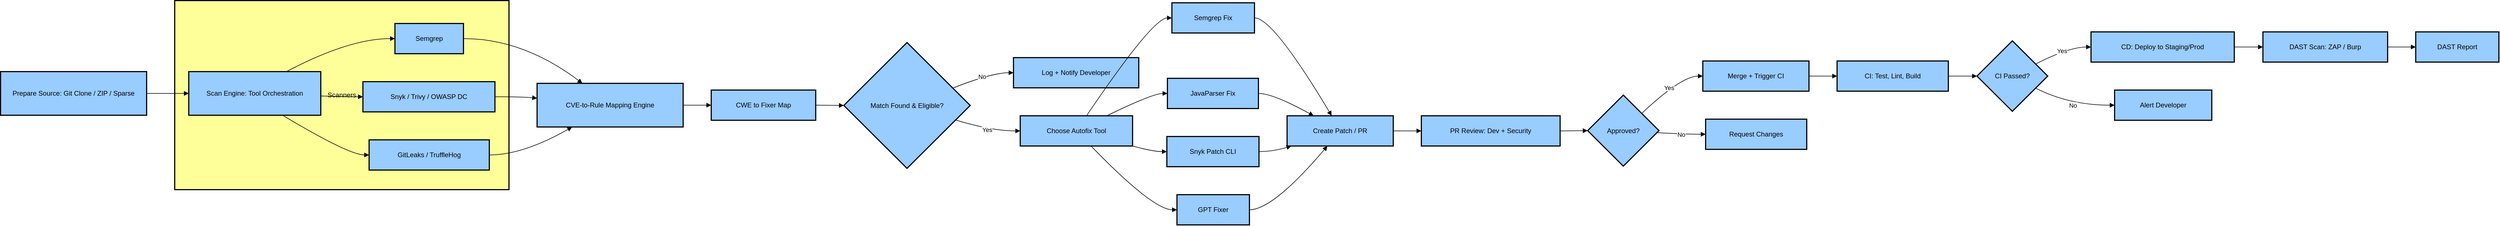<mxfile version="28.0.4">
  <diagram name="Page-1" id="cEl0S44pI7hcpEX29Bqx">
    <mxGraphModel dx="1011" dy="501" grid="1" gridSize="10" guides="1" tooltips="1" connect="1" arrows="1" fold="1" page="1" pageScale="1" pageWidth="850" pageHeight="1100" math="0" shadow="0">
      <root>
        <mxCell id="0" />
        <mxCell id="1" parent="0" />
        <mxCell id="V6-zpz9xi5ae2D4FIiN9-1" value="Scanners" style="whiteSpace=wrap;strokeWidth=2;fillColor=#FFFF99;" vertex="1" parent="1">
          <mxGeometry x="330" y="20" width="595" height="338" as="geometry" />
        </mxCell>
        <mxCell id="V6-zpz9xi5ae2D4FIiN9-2" value="Semgrep" style="whiteSpace=wrap;strokeWidth=2;fillColor=#99CCFF;" vertex="1" parent="1">
          <mxGeometry x="722" y="61" width="122" height="54" as="geometry" />
        </mxCell>
        <mxCell id="V6-zpz9xi5ae2D4FIiN9-3" value="Scan Engine: Tool Orchestration" style="whiteSpace=wrap;strokeWidth=2;fillColor=#99CCFF;" vertex="1" parent="1">
          <mxGeometry x="355" y="147" width="235" height="78" as="geometry" />
        </mxCell>
        <mxCell id="V6-zpz9xi5ae2D4FIiN9-4" value="Snyk / Trivy / OWASP DC" style="whiteSpace=wrap;strokeWidth=2;fillColor=#99CCFF;" vertex="1" parent="1">
          <mxGeometry x="665" y="165" width="235" height="54" as="geometry" />
        </mxCell>
        <mxCell id="V6-zpz9xi5ae2D4FIiN9-5" value="GitLeaks / TruffleHog" style="whiteSpace=wrap;strokeWidth=2;fillColor=#99CCFF;" vertex="1" parent="1">
          <mxGeometry x="676" y="269" width="214" height="54" as="geometry" />
        </mxCell>
        <mxCell id="V6-zpz9xi5ae2D4FIiN9-6" value="Prepare Source: Git Clone / ZIP / Sparse" style="whiteSpace=wrap;strokeWidth=2;fillColor=#99CCFF;" vertex="1" parent="1">
          <mxGeometry x="20" y="147" width="260" height="78" as="geometry" />
        </mxCell>
        <mxCell id="V6-zpz9xi5ae2D4FIiN9-7" value="CVE-to-Rule Mapping Engine" style="whiteSpace=wrap;strokeWidth=2;fillColor=#99CCFF;" vertex="1" parent="1">
          <mxGeometry x="975" y="168" width="260" height="78" as="geometry" />
        </mxCell>
        <mxCell id="V6-zpz9xi5ae2D4FIiN9-8" value="CWE to Fixer Map" style="whiteSpace=wrap;strokeWidth=2;fillColor=#99CCFF;" vertex="1" parent="1">
          <mxGeometry x="1285" y="180" width="186" height="54" as="geometry" />
        </mxCell>
        <mxCell id="V6-zpz9xi5ae2D4FIiN9-9" value="Match Found &amp; Eligible?" style="rhombus;strokeWidth=2;whiteSpace=wrap;fillColor=#99CCFF;" vertex="1" parent="1">
          <mxGeometry x="1521" y="95" width="225" height="225" as="geometry" />
        </mxCell>
        <mxCell id="V6-zpz9xi5ae2D4FIiN9-10" value="Log + Notify Developer" style="whiteSpace=wrap;strokeWidth=2;fillColor=#99CCFF;" vertex="1" parent="1">
          <mxGeometry x="1823" y="122" width="223" height="54" as="geometry" />
        </mxCell>
        <mxCell id="V6-zpz9xi5ae2D4FIiN9-11" value="Choose Autofix Tool" style="whiteSpace=wrap;strokeWidth=2;fillColor=#99CCFF;" vertex="1" parent="1">
          <mxGeometry x="1835" y="226" width="200" height="54" as="geometry" />
        </mxCell>
        <mxCell id="V6-zpz9xi5ae2D4FIiN9-12" value="Semgrep Fix" style="whiteSpace=wrap;strokeWidth=2;fillColor=#99CCFF;" vertex="1" parent="1">
          <mxGeometry x="2105" y="24" width="147" height="54" as="geometry" />
        </mxCell>
        <mxCell id="V6-zpz9xi5ae2D4FIiN9-13" value="JavaParser Fix" style="whiteSpace=wrap;strokeWidth=2;fillColor=#99CCFF;" vertex="1" parent="1">
          <mxGeometry x="2097" y="159" width="162" height="54" as="geometry" />
        </mxCell>
        <mxCell id="V6-zpz9xi5ae2D4FIiN9-14" value="Snyk Patch CLI" style="whiteSpace=wrap;strokeWidth=2;fillColor=#99CCFF;" vertex="1" parent="1">
          <mxGeometry x="2096" y="263" width="164" height="54" as="geometry" />
        </mxCell>
        <mxCell id="V6-zpz9xi5ae2D4FIiN9-15" value="GPT Fixer" style="whiteSpace=wrap;strokeWidth=2;fillColor=#99CCFF;" vertex="1" parent="1">
          <mxGeometry x="2114" y="367" width="129" height="54" as="geometry" />
        </mxCell>
        <mxCell id="V6-zpz9xi5ae2D4FIiN9-16" value="Create Patch / PR" style="whiteSpace=wrap;strokeWidth=2;fillColor=#99CCFF;" vertex="1" parent="1">
          <mxGeometry x="2310" y="226" width="189" height="54" as="geometry" />
        </mxCell>
        <mxCell id="V6-zpz9xi5ae2D4FIiN9-17" value="PR Review: Dev + Security" style="whiteSpace=wrap;strokeWidth=2;fillColor=#99CCFF;" vertex="1" parent="1">
          <mxGeometry x="2549" y="226" width="247" height="54" as="geometry" />
        </mxCell>
        <mxCell id="V6-zpz9xi5ae2D4FIiN9-18" value="Approved?" style="rhombus;strokeWidth=2;whiteSpace=wrap;fillColor=#99CCFF;" vertex="1" parent="1">
          <mxGeometry x="2845" y="189" width="127" height="127" as="geometry" />
        </mxCell>
        <mxCell id="V6-zpz9xi5ae2D4FIiN9-19" value="Merge + Trigger CI" style="whiteSpace=wrap;strokeWidth=2;fillColor=#99CCFF;" vertex="1" parent="1">
          <mxGeometry x="3050" y="128" width="189" height="54" as="geometry" />
        </mxCell>
        <mxCell id="V6-zpz9xi5ae2D4FIiN9-20" value="Request Changes" style="whiteSpace=wrap;strokeWidth=2;fillColor=#99CCFF;" vertex="1" parent="1">
          <mxGeometry x="3055" y="232" width="180" height="54" as="geometry" />
        </mxCell>
        <mxCell id="V6-zpz9xi5ae2D4FIiN9-21" value="CI: Test, Lint, Build" style="whiteSpace=wrap;strokeWidth=2;fillColor=#99CCFF;" vertex="1" parent="1">
          <mxGeometry x="3289" y="128" width="198" height="54" as="geometry" />
        </mxCell>
        <mxCell id="V6-zpz9xi5ae2D4FIiN9-22" value="CI Passed?" style="rhombus;strokeWidth=2;whiteSpace=wrap;fillColor=#99CCFF;" vertex="1" parent="1">
          <mxGeometry x="3538" y="92" width="126" height="126" as="geometry" />
        </mxCell>
        <mxCell id="V6-zpz9xi5ae2D4FIiN9-23" value="CD: Deploy to Staging/Prod" style="whiteSpace=wrap;strokeWidth=2;fillColor=#99CCFF;" vertex="1" parent="1">
          <mxGeometry x="3741" y="76" width="255" height="54" as="geometry" />
        </mxCell>
        <mxCell id="V6-zpz9xi5ae2D4FIiN9-24" value="Alert Developer" style="whiteSpace=wrap;strokeWidth=2;fillColor=#99CCFF;" vertex="1" parent="1">
          <mxGeometry x="3783" y="180" width="173" height="54" as="geometry" />
        </mxCell>
        <mxCell id="V6-zpz9xi5ae2D4FIiN9-25" value="DAST Scan: ZAP / Burp" style="whiteSpace=wrap;strokeWidth=2;fillColor=#99CCFF;" vertex="1" parent="1">
          <mxGeometry x="4047" y="76" width="222" height="54" as="geometry" />
        </mxCell>
        <mxCell id="V6-zpz9xi5ae2D4FIiN9-26" value="DAST Report" style="whiteSpace=wrap;strokeWidth=2;fillColor=#99CCFF;" vertex="1" parent="1">
          <mxGeometry x="4319" y="76" width="148" height="54" as="geometry" />
        </mxCell>
        <mxCell id="V6-zpz9xi5ae2D4FIiN9-27" value="" style="curved=1;startArrow=none;endArrow=block;exitX=1;exitY=0.5;entryX=0;entryY=0.5;rounded=0;" edge="1" parent="1" source="V6-zpz9xi5ae2D4FIiN9-6" target="V6-zpz9xi5ae2D4FIiN9-3">
          <mxGeometry relative="1" as="geometry">
            <Array as="points" />
          </mxGeometry>
        </mxCell>
        <mxCell id="V6-zpz9xi5ae2D4FIiN9-28" value="" style="curved=1;startArrow=none;endArrow=block;exitX=0.74;exitY=0;entryX=0;entryY=0.5;rounded=0;" edge="1" parent="1" source="V6-zpz9xi5ae2D4FIiN9-3" target="V6-zpz9xi5ae2D4FIiN9-2">
          <mxGeometry relative="1" as="geometry">
            <Array as="points">
              <mxPoint x="640" y="88" />
            </Array>
          </mxGeometry>
        </mxCell>
        <mxCell id="V6-zpz9xi5ae2D4FIiN9-29" value="" style="curved=1;startArrow=none;endArrow=block;exitX=1;exitY=0.56;entryX=0;entryY=0.5;rounded=0;" edge="1" parent="1" source="V6-zpz9xi5ae2D4FIiN9-3" target="V6-zpz9xi5ae2D4FIiN9-4">
          <mxGeometry relative="1" as="geometry">
            <Array as="points">
              <mxPoint x="640" y="192" />
            </Array>
          </mxGeometry>
        </mxCell>
        <mxCell id="V6-zpz9xi5ae2D4FIiN9-30" value="" style="curved=1;startArrow=none;endArrow=block;exitX=0.71;exitY=1;entryX=0;entryY=0.5;rounded=0;" edge="1" parent="1" source="V6-zpz9xi5ae2D4FIiN9-3" target="V6-zpz9xi5ae2D4FIiN9-5">
          <mxGeometry relative="1" as="geometry">
            <Array as="points">
              <mxPoint x="640" y="296" />
            </Array>
          </mxGeometry>
        </mxCell>
        <mxCell id="V6-zpz9xi5ae2D4FIiN9-31" value="" style="curved=1;startArrow=none;endArrow=block;exitX=1;exitY=0.5;entryX=0.31;entryY=0;rounded=0;" edge="1" parent="1" source="V6-zpz9xi5ae2D4FIiN9-2" target="V6-zpz9xi5ae2D4FIiN9-7">
          <mxGeometry relative="1" as="geometry">
            <Array as="points">
              <mxPoint x="950" y="88" />
            </Array>
          </mxGeometry>
        </mxCell>
        <mxCell id="V6-zpz9xi5ae2D4FIiN9-32" value="" style="curved=1;startArrow=none;endArrow=block;exitX=1;exitY=0.5;entryX=0;entryY=0.34;rounded=0;" edge="1" parent="1" source="V6-zpz9xi5ae2D4FIiN9-4" target="V6-zpz9xi5ae2D4FIiN9-7">
          <mxGeometry relative="1" as="geometry">
            <Array as="points">
              <mxPoint x="950" y="192" />
            </Array>
          </mxGeometry>
        </mxCell>
        <mxCell id="V6-zpz9xi5ae2D4FIiN9-33" value="" style="curved=1;startArrow=none;endArrow=block;exitX=1;exitY=0.5;entryX=0.24;entryY=1;rounded=0;" edge="1" parent="1" source="V6-zpz9xi5ae2D4FIiN9-5" target="V6-zpz9xi5ae2D4FIiN9-7">
          <mxGeometry relative="1" as="geometry">
            <Array as="points">
              <mxPoint x="950" y="296" />
            </Array>
          </mxGeometry>
        </mxCell>
        <mxCell id="V6-zpz9xi5ae2D4FIiN9-34" value="" style="curved=1;startArrow=none;endArrow=block;exitX=1;exitY=0.5;entryX=0;entryY=0.5;rounded=0;" edge="1" parent="1" source="V6-zpz9xi5ae2D4FIiN9-7" target="V6-zpz9xi5ae2D4FIiN9-8">
          <mxGeometry relative="1" as="geometry">
            <Array as="points" />
          </mxGeometry>
        </mxCell>
        <mxCell id="V6-zpz9xi5ae2D4FIiN9-35" value="" style="curved=1;startArrow=none;endArrow=block;exitX=1;exitY=0.5;entryX=0;entryY=0.5;rounded=0;" edge="1" parent="1" source="V6-zpz9xi5ae2D4FIiN9-8" target="V6-zpz9xi5ae2D4FIiN9-9">
          <mxGeometry relative="1" as="geometry">
            <Array as="points" />
          </mxGeometry>
        </mxCell>
        <mxCell id="V6-zpz9xi5ae2D4FIiN9-36" value="No" style="curved=1;startArrow=none;endArrow=block;exitX=1;exitY=0.31;entryX=0;entryY=0.5;rounded=0;" edge="1" parent="1" source="V6-zpz9xi5ae2D4FIiN9-9" target="V6-zpz9xi5ae2D4FIiN9-10">
          <mxGeometry relative="1" as="geometry">
            <Array as="points">
              <mxPoint x="1784" y="149" />
            </Array>
          </mxGeometry>
        </mxCell>
        <mxCell id="V6-zpz9xi5ae2D4FIiN9-37" value="Yes" style="curved=1;startArrow=none;endArrow=block;exitX=1;exitY=0.65;entryX=0;entryY=0.5;rounded=0;" edge="1" parent="1" source="V6-zpz9xi5ae2D4FIiN9-9" target="V6-zpz9xi5ae2D4FIiN9-11">
          <mxGeometry relative="1" as="geometry">
            <Array as="points">
              <mxPoint x="1784" y="253" />
            </Array>
          </mxGeometry>
        </mxCell>
        <mxCell id="V6-zpz9xi5ae2D4FIiN9-38" value="" style="curved=1;startArrow=none;endArrow=block;exitX=0.59;exitY=0;entryX=0;entryY=0.5;rounded=0;" edge="1" parent="1" source="V6-zpz9xi5ae2D4FIiN9-11" target="V6-zpz9xi5ae2D4FIiN9-12">
          <mxGeometry relative="1" as="geometry">
            <Array as="points">
              <mxPoint x="2071" y="51" />
            </Array>
          </mxGeometry>
        </mxCell>
        <mxCell id="V6-zpz9xi5ae2D4FIiN9-39" value="" style="curved=1;startArrow=none;endArrow=block;exitX=0.77;exitY=0;entryX=0;entryY=0.5;rounded=0;" edge="1" parent="1" source="V6-zpz9xi5ae2D4FIiN9-11" target="V6-zpz9xi5ae2D4FIiN9-13">
          <mxGeometry relative="1" as="geometry">
            <Array as="points">
              <mxPoint x="2071" y="186" />
            </Array>
          </mxGeometry>
        </mxCell>
        <mxCell id="V6-zpz9xi5ae2D4FIiN9-40" value="" style="curved=1;startArrow=none;endArrow=block;exitX=1;exitY=1;entryX=0;entryY=0.5;rounded=0;" edge="1" parent="1" source="V6-zpz9xi5ae2D4FIiN9-11" target="V6-zpz9xi5ae2D4FIiN9-14">
          <mxGeometry relative="1" as="geometry">
            <Array as="points">
              <mxPoint x="2071" y="290" />
            </Array>
          </mxGeometry>
        </mxCell>
        <mxCell id="V6-zpz9xi5ae2D4FIiN9-41" value="" style="curved=1;startArrow=none;endArrow=block;exitX=0.63;exitY=1;entryX=0;entryY=0.5;rounded=0;" edge="1" parent="1" source="V6-zpz9xi5ae2D4FIiN9-11" target="V6-zpz9xi5ae2D4FIiN9-15">
          <mxGeometry relative="1" as="geometry">
            <Array as="points">
              <mxPoint x="2071" y="394" />
            </Array>
          </mxGeometry>
        </mxCell>
        <mxCell id="V6-zpz9xi5ae2D4FIiN9-42" value="" style="curved=1;startArrow=none;endArrow=block;exitX=1;exitY=0.5;entryX=0.42;entryY=0;rounded=0;" edge="1" parent="1" source="V6-zpz9xi5ae2D4FIiN9-12" target="V6-zpz9xi5ae2D4FIiN9-16">
          <mxGeometry relative="1" as="geometry">
            <Array as="points">
              <mxPoint x="2285" y="51" />
            </Array>
          </mxGeometry>
        </mxCell>
        <mxCell id="V6-zpz9xi5ae2D4FIiN9-43" value="" style="curved=1;startArrow=none;endArrow=block;exitX=1;exitY=0.5;entryX=0.25;entryY=0;rounded=0;" edge="1" parent="1" source="V6-zpz9xi5ae2D4FIiN9-13" target="V6-zpz9xi5ae2D4FIiN9-16">
          <mxGeometry relative="1" as="geometry">
            <Array as="points">
              <mxPoint x="2285" y="186" />
            </Array>
          </mxGeometry>
        </mxCell>
        <mxCell id="V6-zpz9xi5ae2D4FIiN9-44" value="" style="curved=1;startArrow=none;endArrow=block;exitX=1;exitY=0.5;entryX=0.04;entryY=1;rounded=0;" edge="1" parent="1" source="V6-zpz9xi5ae2D4FIiN9-14" target="V6-zpz9xi5ae2D4FIiN9-16">
          <mxGeometry relative="1" as="geometry">
            <Array as="points">
              <mxPoint x="2285" y="290" />
            </Array>
          </mxGeometry>
        </mxCell>
        <mxCell id="V6-zpz9xi5ae2D4FIiN9-45" value="" style="curved=1;startArrow=none;endArrow=block;exitX=1;exitY=0.5;entryX=0.38;entryY=1;rounded=0;" edge="1" parent="1" source="V6-zpz9xi5ae2D4FIiN9-15" target="V6-zpz9xi5ae2D4FIiN9-16">
          <mxGeometry relative="1" as="geometry">
            <Array as="points">
              <mxPoint x="2285" y="394" />
            </Array>
          </mxGeometry>
        </mxCell>
        <mxCell id="V6-zpz9xi5ae2D4FIiN9-46" value="" style="curved=1;startArrow=none;endArrow=block;exitX=1;exitY=0.5;entryX=0;entryY=0.5;rounded=0;" edge="1" parent="1" source="V6-zpz9xi5ae2D4FIiN9-16" target="V6-zpz9xi5ae2D4FIiN9-17">
          <mxGeometry relative="1" as="geometry">
            <Array as="points" />
          </mxGeometry>
        </mxCell>
        <mxCell id="V6-zpz9xi5ae2D4FIiN9-47" value="" style="curved=1;startArrow=none;endArrow=block;exitX=1;exitY=0.5;entryX=0;entryY=0.5;rounded=0;" edge="1" parent="1" source="V6-zpz9xi5ae2D4FIiN9-17" target="V6-zpz9xi5ae2D4FIiN9-18">
          <mxGeometry relative="1" as="geometry">
            <Array as="points" />
          </mxGeometry>
        </mxCell>
        <mxCell id="V6-zpz9xi5ae2D4FIiN9-48" value="Yes" style="curved=1;startArrow=none;endArrow=block;exitX=1.01;exitY=0.02;entryX=0;entryY=0.5;rounded=0;" edge="1" parent="1" source="V6-zpz9xi5ae2D4FIiN9-18" target="V6-zpz9xi5ae2D4FIiN9-19">
          <mxGeometry relative="1" as="geometry">
            <Array as="points">
              <mxPoint x="3012" y="155" />
            </Array>
          </mxGeometry>
        </mxCell>
        <mxCell id="V6-zpz9xi5ae2D4FIiN9-49" value="No" style="curved=1;startArrow=none;endArrow=block;exitX=1.01;exitY=0.53;entryX=0;entryY=0.5;rounded=0;" edge="1" parent="1" source="V6-zpz9xi5ae2D4FIiN9-18" target="V6-zpz9xi5ae2D4FIiN9-20">
          <mxGeometry relative="1" as="geometry">
            <Array as="points">
              <mxPoint x="3012" y="259" />
            </Array>
          </mxGeometry>
        </mxCell>
        <mxCell id="V6-zpz9xi5ae2D4FIiN9-50" value="" style="curved=1;startArrow=none;endArrow=block;exitX=1;exitY=0.5;entryX=0;entryY=0.5;rounded=0;" edge="1" parent="1" source="V6-zpz9xi5ae2D4FIiN9-19" target="V6-zpz9xi5ae2D4FIiN9-21">
          <mxGeometry relative="1" as="geometry">
            <Array as="points" />
          </mxGeometry>
        </mxCell>
        <mxCell id="V6-zpz9xi5ae2D4FIiN9-51" value="" style="curved=1;startArrow=none;endArrow=block;exitX=1;exitY=0.5;entryX=0;entryY=0.5;rounded=0;" edge="1" parent="1" source="V6-zpz9xi5ae2D4FIiN9-21" target="V6-zpz9xi5ae2D4FIiN9-22">
          <mxGeometry relative="1" as="geometry">
            <Array as="points" />
          </mxGeometry>
        </mxCell>
        <mxCell id="V6-zpz9xi5ae2D4FIiN9-52" value="Yes" style="curved=1;startArrow=none;endArrow=block;exitX=1;exitY=0.24;entryX=0;entryY=0.5;rounded=0;" edge="1" parent="1" source="V6-zpz9xi5ae2D4FIiN9-22" target="V6-zpz9xi5ae2D4FIiN9-23">
          <mxGeometry relative="1" as="geometry">
            <Array as="points">
              <mxPoint x="3702" y="103" />
            </Array>
          </mxGeometry>
        </mxCell>
        <mxCell id="V6-zpz9xi5ae2D4FIiN9-53" value="No" style="curved=1;startArrow=none;endArrow=block;exitX=1;exitY=0.76;entryX=0;entryY=0.5;rounded=0;" edge="1" parent="1" source="V6-zpz9xi5ae2D4FIiN9-22" target="V6-zpz9xi5ae2D4FIiN9-24">
          <mxGeometry relative="1" as="geometry">
            <Array as="points">
              <mxPoint x="3702" y="207" />
            </Array>
          </mxGeometry>
        </mxCell>
        <mxCell id="V6-zpz9xi5ae2D4FIiN9-54" value="" style="curved=1;startArrow=none;endArrow=block;exitX=1;exitY=0.5;entryX=0;entryY=0.5;rounded=0;" edge="1" parent="1" source="V6-zpz9xi5ae2D4FIiN9-23" target="V6-zpz9xi5ae2D4FIiN9-25">
          <mxGeometry relative="1" as="geometry">
            <Array as="points" />
          </mxGeometry>
        </mxCell>
        <mxCell id="V6-zpz9xi5ae2D4FIiN9-55" value="" style="curved=1;startArrow=none;endArrow=block;exitX=1;exitY=0.5;entryX=0;entryY=0.5;rounded=0;" edge="1" parent="1" source="V6-zpz9xi5ae2D4FIiN9-25" target="V6-zpz9xi5ae2D4FIiN9-26">
          <mxGeometry relative="1" as="geometry">
            <Array as="points" />
          </mxGeometry>
        </mxCell>
      </root>
    </mxGraphModel>
  </diagram>
</mxfile>

